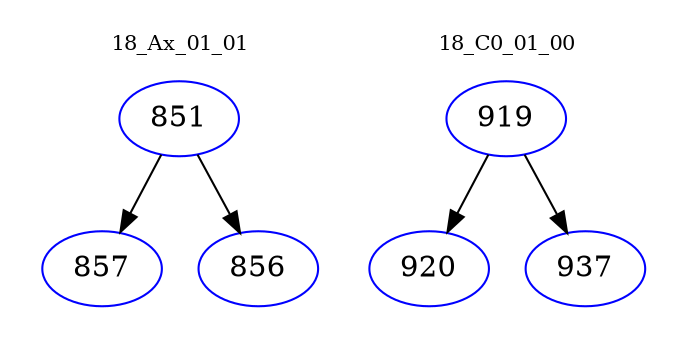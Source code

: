 digraph{
subgraph cluster_0 {
color = white
label = "18_Ax_01_01";
fontsize=10;
T0_851 [label="851", color="blue"]
T0_851 -> T0_857 [color="black"]
T0_857 [label="857", color="blue"]
T0_851 -> T0_856 [color="black"]
T0_856 [label="856", color="blue"]
}
subgraph cluster_1 {
color = white
label = "18_C0_01_00";
fontsize=10;
T1_919 [label="919", color="blue"]
T1_919 -> T1_920 [color="black"]
T1_920 [label="920", color="blue"]
T1_919 -> T1_937 [color="black"]
T1_937 [label="937", color="blue"]
}
}
